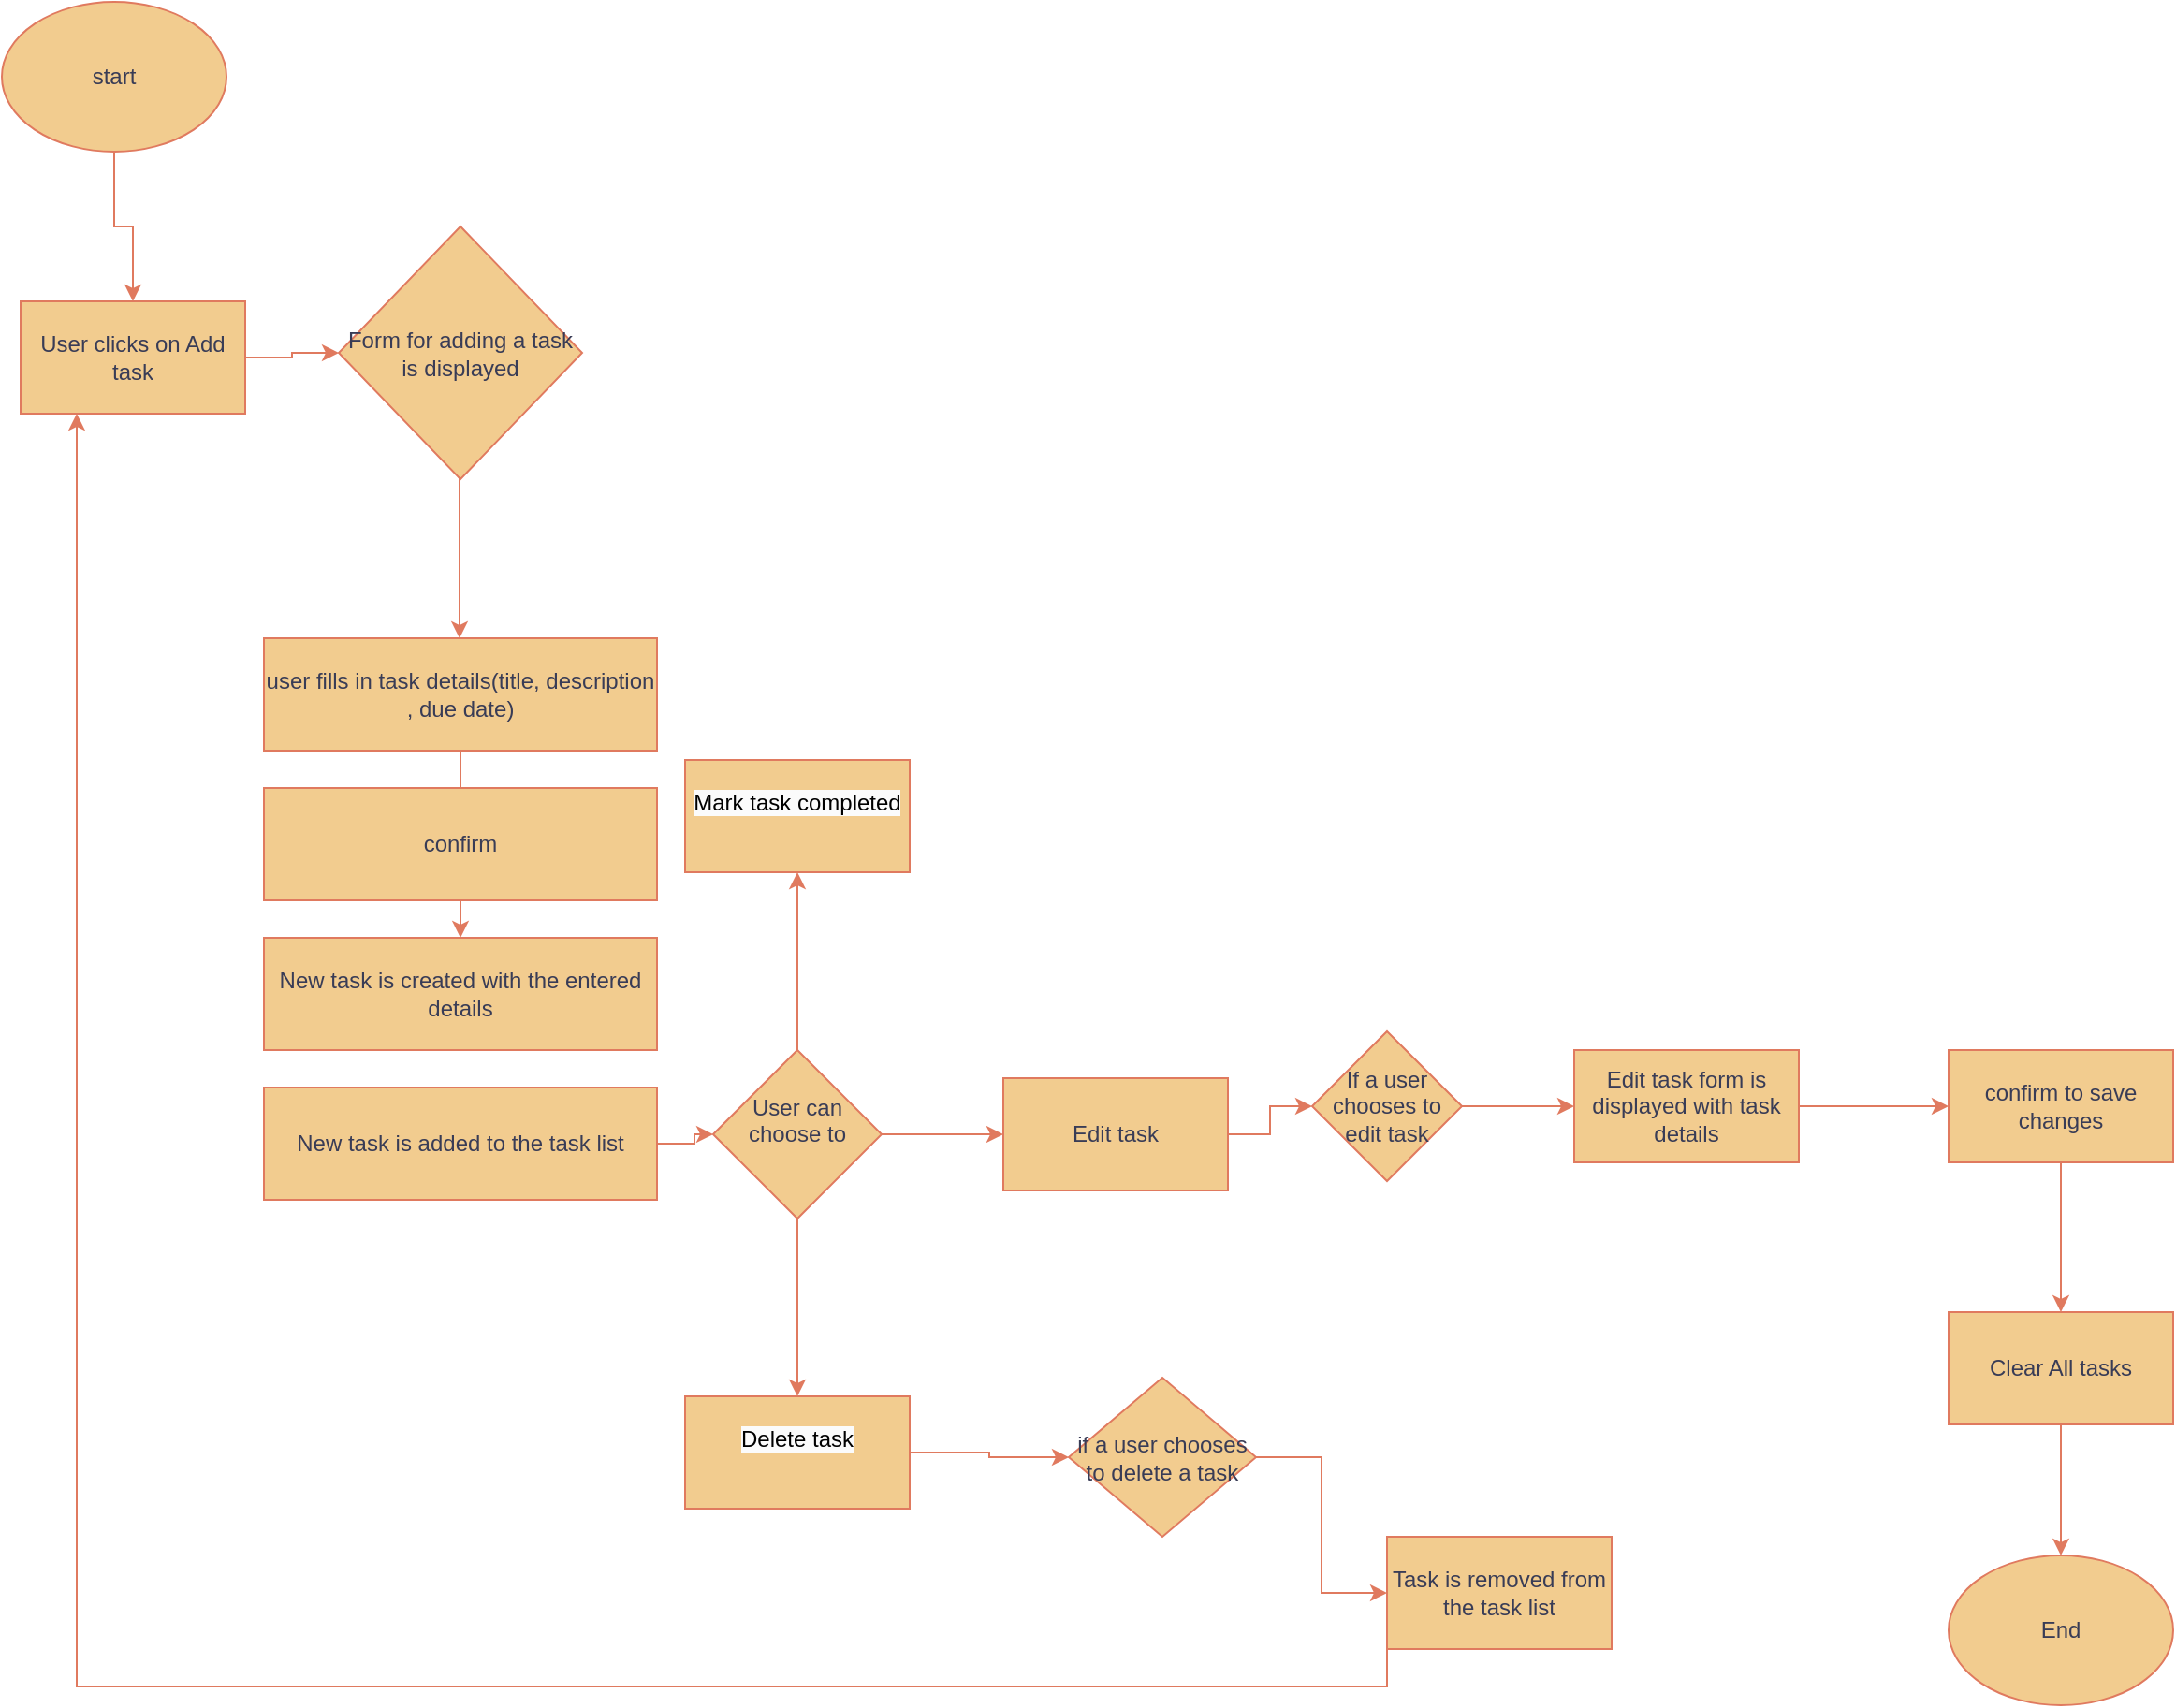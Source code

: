 <mxfile version="24.0.5" type="github">
  <diagram name="Page-1" id="wMLE0tIsIC202dqbpszQ">
    <mxGraphModel dx="665" dy="386" grid="1" gridSize="10" guides="1" tooltips="1" connect="1" arrows="1" fold="1" page="1" pageScale="1" pageWidth="850" pageHeight="1100" math="0" shadow="0">
      <root>
        <mxCell id="0" />
        <mxCell id="1" parent="0" />
        <mxCell id="HAD_2hMKVVcNXXyn7F_C-27" value="" style="edgeStyle=orthogonalEdgeStyle;rounded=0;orthogonalLoop=1;jettySize=auto;html=1;labelBackgroundColor=none;strokeColor=#E07A5F;fontColor=default;" parent="1" source="HAD_2hMKVVcNXXyn7F_C-1" target="HAD_2hMKVVcNXXyn7F_C-2" edge="1">
          <mxGeometry relative="1" as="geometry" />
        </mxCell>
        <mxCell id="HAD_2hMKVVcNXXyn7F_C-1" value="start" style="ellipse;whiteSpace=wrap;html=1;labelBackgroundColor=none;fillColor=#F2CC8F;strokeColor=#E07A5F;fontColor=#393C56;" parent="1" vertex="1">
          <mxGeometry x="200" y="20" width="120" height="80" as="geometry" />
        </mxCell>
        <mxCell id="HAD_2hMKVVcNXXyn7F_C-26" value="" style="edgeStyle=orthogonalEdgeStyle;rounded=0;orthogonalLoop=1;jettySize=auto;html=1;labelBackgroundColor=none;strokeColor=#E07A5F;fontColor=default;" parent="1" source="HAD_2hMKVVcNXXyn7F_C-2" target="HAD_2hMKVVcNXXyn7F_C-7" edge="1">
          <mxGeometry relative="1" as="geometry" />
        </mxCell>
        <mxCell id="HAD_2hMKVVcNXXyn7F_C-2" value="User clicks on Add task" style="rounded=0;whiteSpace=wrap;html=1;labelBackgroundColor=none;fillColor=#F2CC8F;strokeColor=#E07A5F;fontColor=#393C56;" parent="1" vertex="1">
          <mxGeometry x="210" y="180" width="120" height="60" as="geometry" />
        </mxCell>
        <mxCell id="HAD_2hMKVVcNXXyn7F_C-23" value="" style="edgeStyle=orthogonalEdgeStyle;rounded=0;orthogonalLoop=1;jettySize=auto;html=1;labelBackgroundColor=none;strokeColor=#E07A5F;fontColor=default;" parent="1" source="HAD_2hMKVVcNXXyn7F_C-5" target="HAD_2hMKVVcNXXyn7F_C-8" edge="1">
          <mxGeometry relative="1" as="geometry" />
        </mxCell>
        <mxCell id="HAD_2hMKVVcNXXyn7F_C-5" value="user fills in task details(title, description , due date)" style="rounded=0;whiteSpace=wrap;html=1;labelBackgroundColor=none;fillColor=#F2CC8F;strokeColor=#E07A5F;fontColor=#393C56;" parent="1" vertex="1">
          <mxGeometry x="340" y="360" width="210" height="60" as="geometry" />
        </mxCell>
        <mxCell id="HAD_2hMKVVcNXXyn7F_C-6" value="confirm" style="rounded=0;whiteSpace=wrap;html=1;labelBackgroundColor=none;fillColor=#F2CC8F;strokeColor=#E07A5F;fontColor=#393C56;" parent="1" vertex="1">
          <mxGeometry x="340" y="440" width="210" height="60" as="geometry" />
        </mxCell>
        <mxCell id="HAD_2hMKVVcNXXyn7F_C-29" value="" style="edgeStyle=orthogonalEdgeStyle;rounded=0;orthogonalLoop=1;jettySize=auto;html=1;labelBackgroundColor=none;strokeColor=#E07A5F;fontColor=default;" parent="1" edge="1">
          <mxGeometry relative="1" as="geometry">
            <mxPoint x="444.5" y="250" as="sourcePoint" />
            <mxPoint x="444.5" y="360" as="targetPoint" />
          </mxGeometry>
        </mxCell>
        <mxCell id="HAD_2hMKVVcNXXyn7F_C-7" value="Form for adding a task is displayed" style="rhombus;whiteSpace=wrap;html=1;labelBackgroundColor=none;fillColor=#F2CC8F;strokeColor=#E07A5F;fontColor=#393C56;" parent="1" vertex="1">
          <mxGeometry x="380" y="140" width="130" height="135" as="geometry" />
        </mxCell>
        <mxCell id="HAD_2hMKVVcNXXyn7F_C-8" value="New task is created with the entered details" style="rounded=0;whiteSpace=wrap;html=1;labelBackgroundColor=none;fillColor=#F2CC8F;strokeColor=#E07A5F;fontColor=#393C56;" parent="1" vertex="1">
          <mxGeometry x="340" y="520" width="210" height="60" as="geometry" />
        </mxCell>
        <mxCell id="HAD_2hMKVVcNXXyn7F_C-21" value="" style="edgeStyle=orthogonalEdgeStyle;rounded=0;orthogonalLoop=1;jettySize=auto;html=1;labelBackgroundColor=none;strokeColor=#E07A5F;fontColor=default;" parent="1" source="HAD_2hMKVVcNXXyn7F_C-9" target="HAD_2hMKVVcNXXyn7F_C-10" edge="1">
          <mxGeometry relative="1" as="geometry" />
        </mxCell>
        <mxCell id="HAD_2hMKVVcNXXyn7F_C-9" value="New task is added to the task list" style="rounded=0;whiteSpace=wrap;html=1;labelBackgroundColor=none;fillColor=#F2CC8F;strokeColor=#E07A5F;fontColor=#393C56;" parent="1" vertex="1">
          <mxGeometry x="340" y="600" width="210" height="60" as="geometry" />
        </mxCell>
        <mxCell id="HAD_2hMKVVcNXXyn7F_C-31" value="" style="edgeStyle=orthogonalEdgeStyle;rounded=0;orthogonalLoop=1;jettySize=auto;html=1;labelBackgroundColor=none;strokeColor=#E07A5F;fontColor=default;" parent="1" source="HAD_2hMKVVcNXXyn7F_C-10" target="HAD_2hMKVVcNXXyn7F_C-30" edge="1">
          <mxGeometry relative="1" as="geometry" />
        </mxCell>
        <mxCell id="HAD_2hMKVVcNXXyn7F_C-33" value="" style="edgeStyle=orthogonalEdgeStyle;rounded=0;orthogonalLoop=1;jettySize=auto;html=1;labelBackgroundColor=none;strokeColor=#E07A5F;fontColor=default;" parent="1" source="HAD_2hMKVVcNXXyn7F_C-10" target="HAD_2hMKVVcNXXyn7F_C-32" edge="1">
          <mxGeometry relative="1" as="geometry" />
        </mxCell>
        <mxCell id="HAD_2hMKVVcNXXyn7F_C-36" value="" style="edgeStyle=orthogonalEdgeStyle;rounded=0;orthogonalLoop=1;jettySize=auto;html=1;labelBackgroundColor=none;strokeColor=#E07A5F;fontColor=default;" parent="1" source="HAD_2hMKVVcNXXyn7F_C-10" target="HAD_2hMKVVcNXXyn7F_C-35" edge="1">
          <mxGeometry relative="1" as="geometry" />
        </mxCell>
        <mxCell id="HAD_2hMKVVcNXXyn7F_C-10" value="&#xa;User can choose to&#xa;&#xa;" style="rhombus;whiteSpace=wrap;html=1;labelBackgroundColor=none;fillColor=#F2CC8F;strokeColor=#E07A5F;fontColor=#393C56;" parent="1" vertex="1">
          <mxGeometry x="580" y="580" width="90" height="90" as="geometry" />
        </mxCell>
        <mxCell id="HAD_2hMKVVcNXXyn7F_C-18" value="" style="edgeStyle=orthogonalEdgeStyle;rounded=0;orthogonalLoop=1;jettySize=auto;html=1;labelBackgroundColor=none;strokeColor=#E07A5F;fontColor=default;" parent="1" source="HAD_2hMKVVcNXXyn7F_C-15" target="HAD_2hMKVVcNXXyn7F_C-17" edge="1">
          <mxGeometry relative="1" as="geometry" />
        </mxCell>
        <mxCell id="HAD_2hMKVVcNXXyn7F_C-15" value="If a user chooses to edit task" style="rhombus;whiteSpace=wrap;html=1;labelBackgroundColor=none;fillColor=#F2CC8F;strokeColor=#E07A5F;fontColor=#393C56;" parent="1" vertex="1">
          <mxGeometry x="900" y="570" width="80" height="80" as="geometry" />
        </mxCell>
        <mxCell id="HAD_2hMKVVcNXXyn7F_C-20" value="" style="edgeStyle=orthogonalEdgeStyle;rounded=0;orthogonalLoop=1;jettySize=auto;html=1;labelBackgroundColor=none;strokeColor=#E07A5F;fontColor=default;" parent="1" source="HAD_2hMKVVcNXXyn7F_C-17" target="HAD_2hMKVVcNXXyn7F_C-19" edge="1">
          <mxGeometry relative="1" as="geometry" />
        </mxCell>
        <mxCell id="HAD_2hMKVVcNXXyn7F_C-17" value="Edit task form is displayed with task details" style="whiteSpace=wrap;html=1;labelBackgroundColor=none;fillColor=#F2CC8F;strokeColor=#E07A5F;fontColor=#393C56;" parent="1" vertex="1">
          <mxGeometry x="1040" y="580" width="120" height="60" as="geometry" />
        </mxCell>
        <mxCell id="HAD_2hMKVVcNXXyn7F_C-45" value="" style="edgeStyle=orthogonalEdgeStyle;rounded=0;orthogonalLoop=1;jettySize=auto;html=1;labelBackgroundColor=none;strokeColor=#E07A5F;fontColor=default;" parent="1" source="HAD_2hMKVVcNXXyn7F_C-19" target="HAD_2hMKVVcNXXyn7F_C-44" edge="1">
          <mxGeometry relative="1" as="geometry" />
        </mxCell>
        <mxCell id="HAD_2hMKVVcNXXyn7F_C-19" value="confirm to save changes" style="whiteSpace=wrap;html=1;labelBackgroundColor=none;fillColor=#F2CC8F;strokeColor=#E07A5F;fontColor=#393C56;" parent="1" vertex="1">
          <mxGeometry x="1240" y="580" width="120" height="60" as="geometry" />
        </mxCell>
        <mxCell id="HAD_2hMKVVcNXXyn7F_C-30" value="&#xa;&lt;span style=&quot;color: rgb(0, 0, 0); font-family: Helvetica; font-size: 12px; font-style: normal; font-variant-ligatures: normal; font-variant-caps: normal; font-weight: 400; letter-spacing: normal; orphans: 2; text-align: center; text-indent: 0px; text-transform: none; widows: 2; word-spacing: 0px; -webkit-text-stroke-width: 0px; white-space: normal; background-color: rgb(251, 251, 251); text-decoration-thickness: initial; text-decoration-style: initial; text-decoration-color: initial; display: inline !important; float: none;&quot;&gt;Mark task completed&lt;/span&gt;&#xa;&#xa;" style="whiteSpace=wrap;html=1;labelBackgroundColor=none;fillColor=#F2CC8F;strokeColor=#E07A5F;fontColor=#393C56;" parent="1" vertex="1">
          <mxGeometry x="565" y="425" width="120" height="60" as="geometry" />
        </mxCell>
        <mxCell id="HAD_2hMKVVcNXXyn7F_C-39" value="" style="edgeStyle=orthogonalEdgeStyle;rounded=0;orthogonalLoop=1;jettySize=auto;html=1;labelBackgroundColor=none;strokeColor=#E07A5F;fontColor=default;" parent="1" source="HAD_2hMKVVcNXXyn7F_C-32" target="HAD_2hMKVVcNXXyn7F_C-38" edge="1">
          <mxGeometry relative="1" as="geometry" />
        </mxCell>
        <mxCell id="HAD_2hMKVVcNXXyn7F_C-32" value="&#xa;&lt;span style=&quot;color: rgb(0, 0, 0); font-family: Helvetica; font-size: 12px; font-style: normal; font-variant-ligatures: normal; font-variant-caps: normal; font-weight: 400; letter-spacing: normal; orphans: 2; text-align: center; text-indent: 0px; text-transform: none; widows: 2; word-spacing: 0px; -webkit-text-stroke-width: 0px; white-space: normal; background-color: rgb(251, 251, 251); text-decoration-thickness: initial; text-decoration-style: initial; text-decoration-color: initial; display: inline !important; float: none;&quot;&gt;Delete task&lt;/span&gt;&#xa;&#xa;" style="whiteSpace=wrap;html=1;labelBackgroundColor=none;fillColor=#F2CC8F;strokeColor=#E07A5F;fontColor=#393C56;" parent="1" vertex="1">
          <mxGeometry x="565" y="765" width="120" height="60" as="geometry" />
        </mxCell>
        <mxCell id="HAD_2hMKVVcNXXyn7F_C-37" value="" style="edgeStyle=orthogonalEdgeStyle;rounded=0;orthogonalLoop=1;jettySize=auto;html=1;labelBackgroundColor=none;strokeColor=#E07A5F;fontColor=default;" parent="1" source="HAD_2hMKVVcNXXyn7F_C-35" target="HAD_2hMKVVcNXXyn7F_C-15" edge="1">
          <mxGeometry relative="1" as="geometry" />
        </mxCell>
        <mxCell id="HAD_2hMKVVcNXXyn7F_C-35" value="Edit task" style="whiteSpace=wrap;html=1;labelBackgroundColor=none;fillColor=#F2CC8F;strokeColor=#E07A5F;fontColor=#393C56;" parent="1" vertex="1">
          <mxGeometry x="735" y="595" width="120" height="60" as="geometry" />
        </mxCell>
        <mxCell id="HAD_2hMKVVcNXXyn7F_C-41" value="" style="edgeStyle=orthogonalEdgeStyle;rounded=0;orthogonalLoop=1;jettySize=auto;html=1;labelBackgroundColor=none;strokeColor=#E07A5F;fontColor=default;" parent="1" source="HAD_2hMKVVcNXXyn7F_C-38" target="HAD_2hMKVVcNXXyn7F_C-40" edge="1">
          <mxGeometry relative="1" as="geometry" />
        </mxCell>
        <mxCell id="HAD_2hMKVVcNXXyn7F_C-38" value="if a user chooses to delete a task" style="rhombus;whiteSpace=wrap;html=1;labelBackgroundColor=none;fillColor=#F2CC8F;strokeColor=#E07A5F;fontColor=#393C56;" parent="1" vertex="1">
          <mxGeometry x="770" y="755" width="100" height="85" as="geometry" />
        </mxCell>
        <mxCell id="HAD_2hMKVVcNXXyn7F_C-52" value="" style="edgeStyle=orthogonalEdgeStyle;rounded=0;orthogonalLoop=1;jettySize=auto;html=1;entryX=0.25;entryY=1;entryDx=0;entryDy=0;exitX=0;exitY=1;exitDx=0;exitDy=0;labelBackgroundColor=none;strokeColor=#E07A5F;fontColor=default;" parent="1" source="HAD_2hMKVVcNXXyn7F_C-40" target="HAD_2hMKVVcNXXyn7F_C-2" edge="1">
          <mxGeometry relative="1" as="geometry">
            <mxPoint x="990" y="870" as="sourcePoint" />
            <mxPoint x="290" y="470" as="targetPoint" />
          </mxGeometry>
        </mxCell>
        <mxCell id="HAD_2hMKVVcNXXyn7F_C-40" value="Task is removed from the task list" style="whiteSpace=wrap;html=1;labelBackgroundColor=none;fillColor=#F2CC8F;strokeColor=#E07A5F;fontColor=#393C56;" parent="1" vertex="1">
          <mxGeometry x="940" y="840" width="120" height="60" as="geometry" />
        </mxCell>
        <mxCell id="HAD_2hMKVVcNXXyn7F_C-50" value="" style="edgeStyle=orthogonalEdgeStyle;rounded=0;orthogonalLoop=1;jettySize=auto;html=1;labelBackgroundColor=none;strokeColor=#E07A5F;fontColor=default;" parent="1" source="HAD_2hMKVVcNXXyn7F_C-44" edge="1">
          <mxGeometry relative="1" as="geometry">
            <mxPoint x="1300" y="850.0" as="targetPoint" />
          </mxGeometry>
        </mxCell>
        <mxCell id="HAD_2hMKVVcNXXyn7F_C-44" value="Clear All tasks" style="whiteSpace=wrap;html=1;labelBackgroundColor=none;fillColor=#F2CC8F;strokeColor=#E07A5F;fontColor=#393C56;" parent="1" vertex="1">
          <mxGeometry x="1240" y="720" width="120" height="60" as="geometry" />
        </mxCell>
        <mxCell id="HAD_2hMKVVcNXXyn7F_C-48" value="End" style="ellipse;whiteSpace=wrap;html=1;labelBackgroundColor=none;fillColor=#F2CC8F;strokeColor=#E07A5F;fontColor=#393C56;" parent="1" vertex="1">
          <mxGeometry x="1240" y="850" width="120" height="80" as="geometry" />
        </mxCell>
      </root>
    </mxGraphModel>
  </diagram>
</mxfile>
